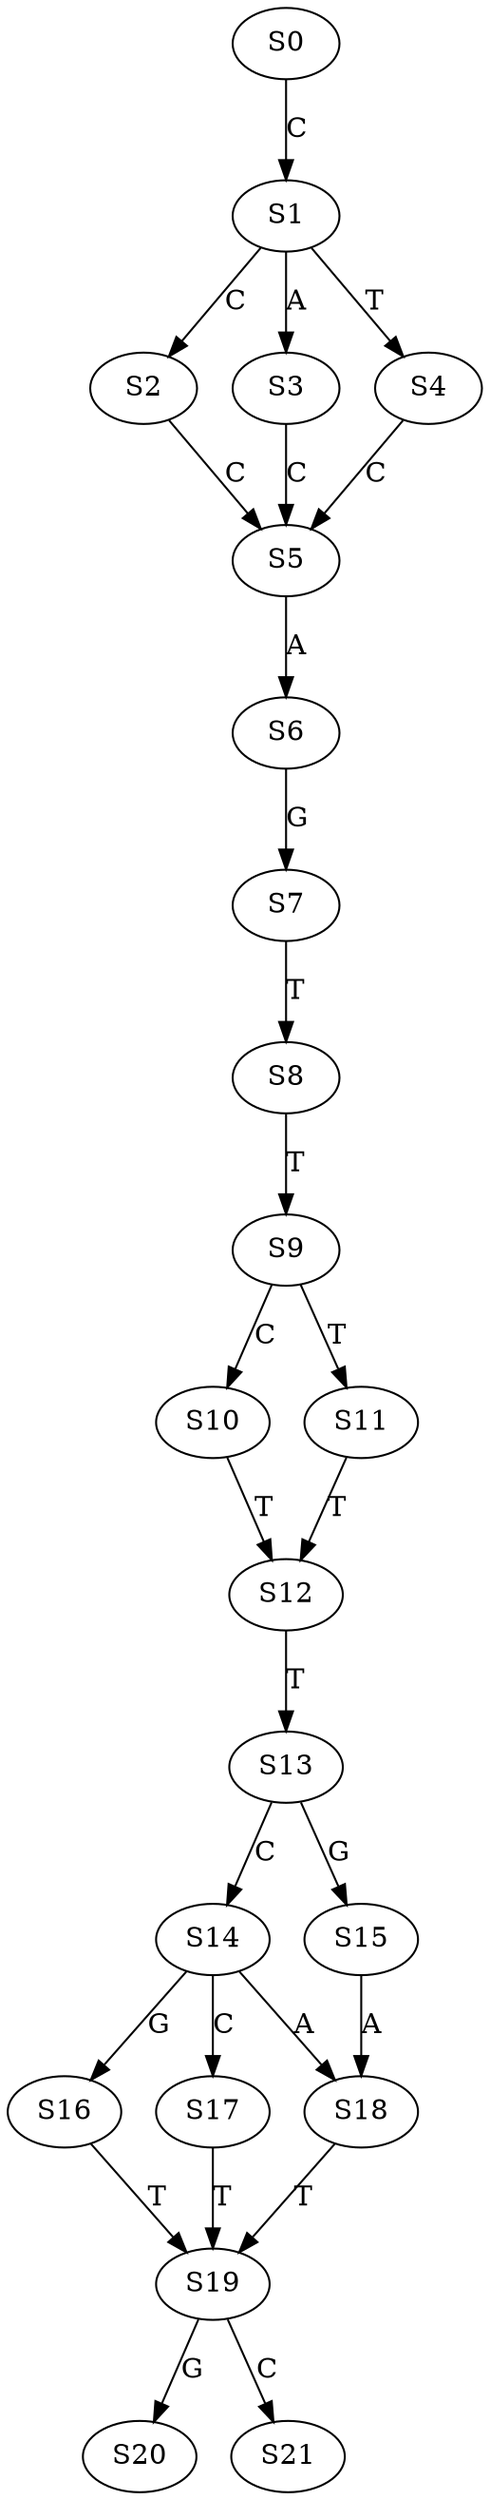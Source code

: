 strict digraph  {
	S0 -> S1 [ label = C ];
	S1 -> S2 [ label = C ];
	S1 -> S3 [ label = A ];
	S1 -> S4 [ label = T ];
	S2 -> S5 [ label = C ];
	S3 -> S5 [ label = C ];
	S4 -> S5 [ label = C ];
	S5 -> S6 [ label = A ];
	S6 -> S7 [ label = G ];
	S7 -> S8 [ label = T ];
	S8 -> S9 [ label = T ];
	S9 -> S10 [ label = C ];
	S9 -> S11 [ label = T ];
	S10 -> S12 [ label = T ];
	S11 -> S12 [ label = T ];
	S12 -> S13 [ label = T ];
	S13 -> S14 [ label = C ];
	S13 -> S15 [ label = G ];
	S14 -> S16 [ label = G ];
	S14 -> S17 [ label = C ];
	S14 -> S18 [ label = A ];
	S15 -> S18 [ label = A ];
	S16 -> S19 [ label = T ];
	S17 -> S19 [ label = T ];
	S18 -> S19 [ label = T ];
	S19 -> S20 [ label = G ];
	S19 -> S21 [ label = C ];
}
